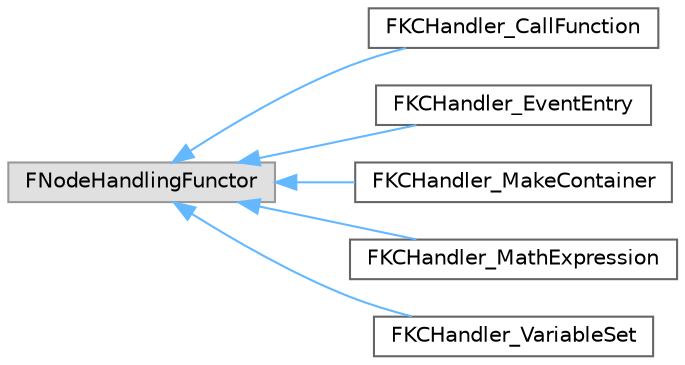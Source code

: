 digraph "Graphical Class Hierarchy"
{
 // INTERACTIVE_SVG=YES
 // LATEX_PDF_SIZE
  bgcolor="transparent";
  edge [fontname=Helvetica,fontsize=10,labelfontname=Helvetica,labelfontsize=10];
  node [fontname=Helvetica,fontsize=10,shape=box,height=0.2,width=0.4];
  rankdir="LR";
  Node0 [id="Node000000",label="FNodeHandlingFunctor",height=0.2,width=0.4,color="grey60", fillcolor="#E0E0E0", style="filled",tooltip=" "];
  Node0 -> Node1 [id="edge4482_Node000000_Node000001",dir="back",color="steelblue1",style="solid",tooltip=" "];
  Node1 [id="Node000001",label="FKCHandler_CallFunction",height=0.2,width=0.4,color="grey40", fillcolor="white", style="filled",URL="$dd/d30/classFKCHandler__CallFunction.html",tooltip=" "];
  Node0 -> Node2 [id="edge4483_Node000000_Node000002",dir="back",color="steelblue1",style="solid",tooltip=" "];
  Node2 [id="Node000002",label="FKCHandler_EventEntry",height=0.2,width=0.4,color="grey40", fillcolor="white", style="filled",URL="$d6/d9b/classFKCHandler__EventEntry.html",tooltip=" "];
  Node0 -> Node3 [id="edge4484_Node000000_Node000003",dir="back",color="steelblue1",style="solid",tooltip=" "];
  Node3 [id="Node000003",label="FKCHandler_MakeContainer",height=0.2,width=0.4,color="grey40", fillcolor="white", style="filled",URL="$d4/df2/classFKCHandler__MakeContainer.html",tooltip=" "];
  Node0 -> Node4 [id="edge4485_Node000000_Node000004",dir="back",color="steelblue1",style="solid",tooltip=" "];
  Node4 [id="Node000004",label="FKCHandler_MathExpression",height=0.2,width=0.4,color="grey40", fillcolor="white", style="filled",URL="$d2/d96/classFKCHandler__MathExpression.html",tooltip=" "];
  Node0 -> Node5 [id="edge4486_Node000000_Node000005",dir="back",color="steelblue1",style="solid",tooltip=" "];
  Node5 [id="Node000005",label="FKCHandler_VariableSet",height=0.2,width=0.4,color="grey40", fillcolor="white", style="filled",URL="$d7/df1/classFKCHandler__VariableSet.html",tooltip=" "];
}
